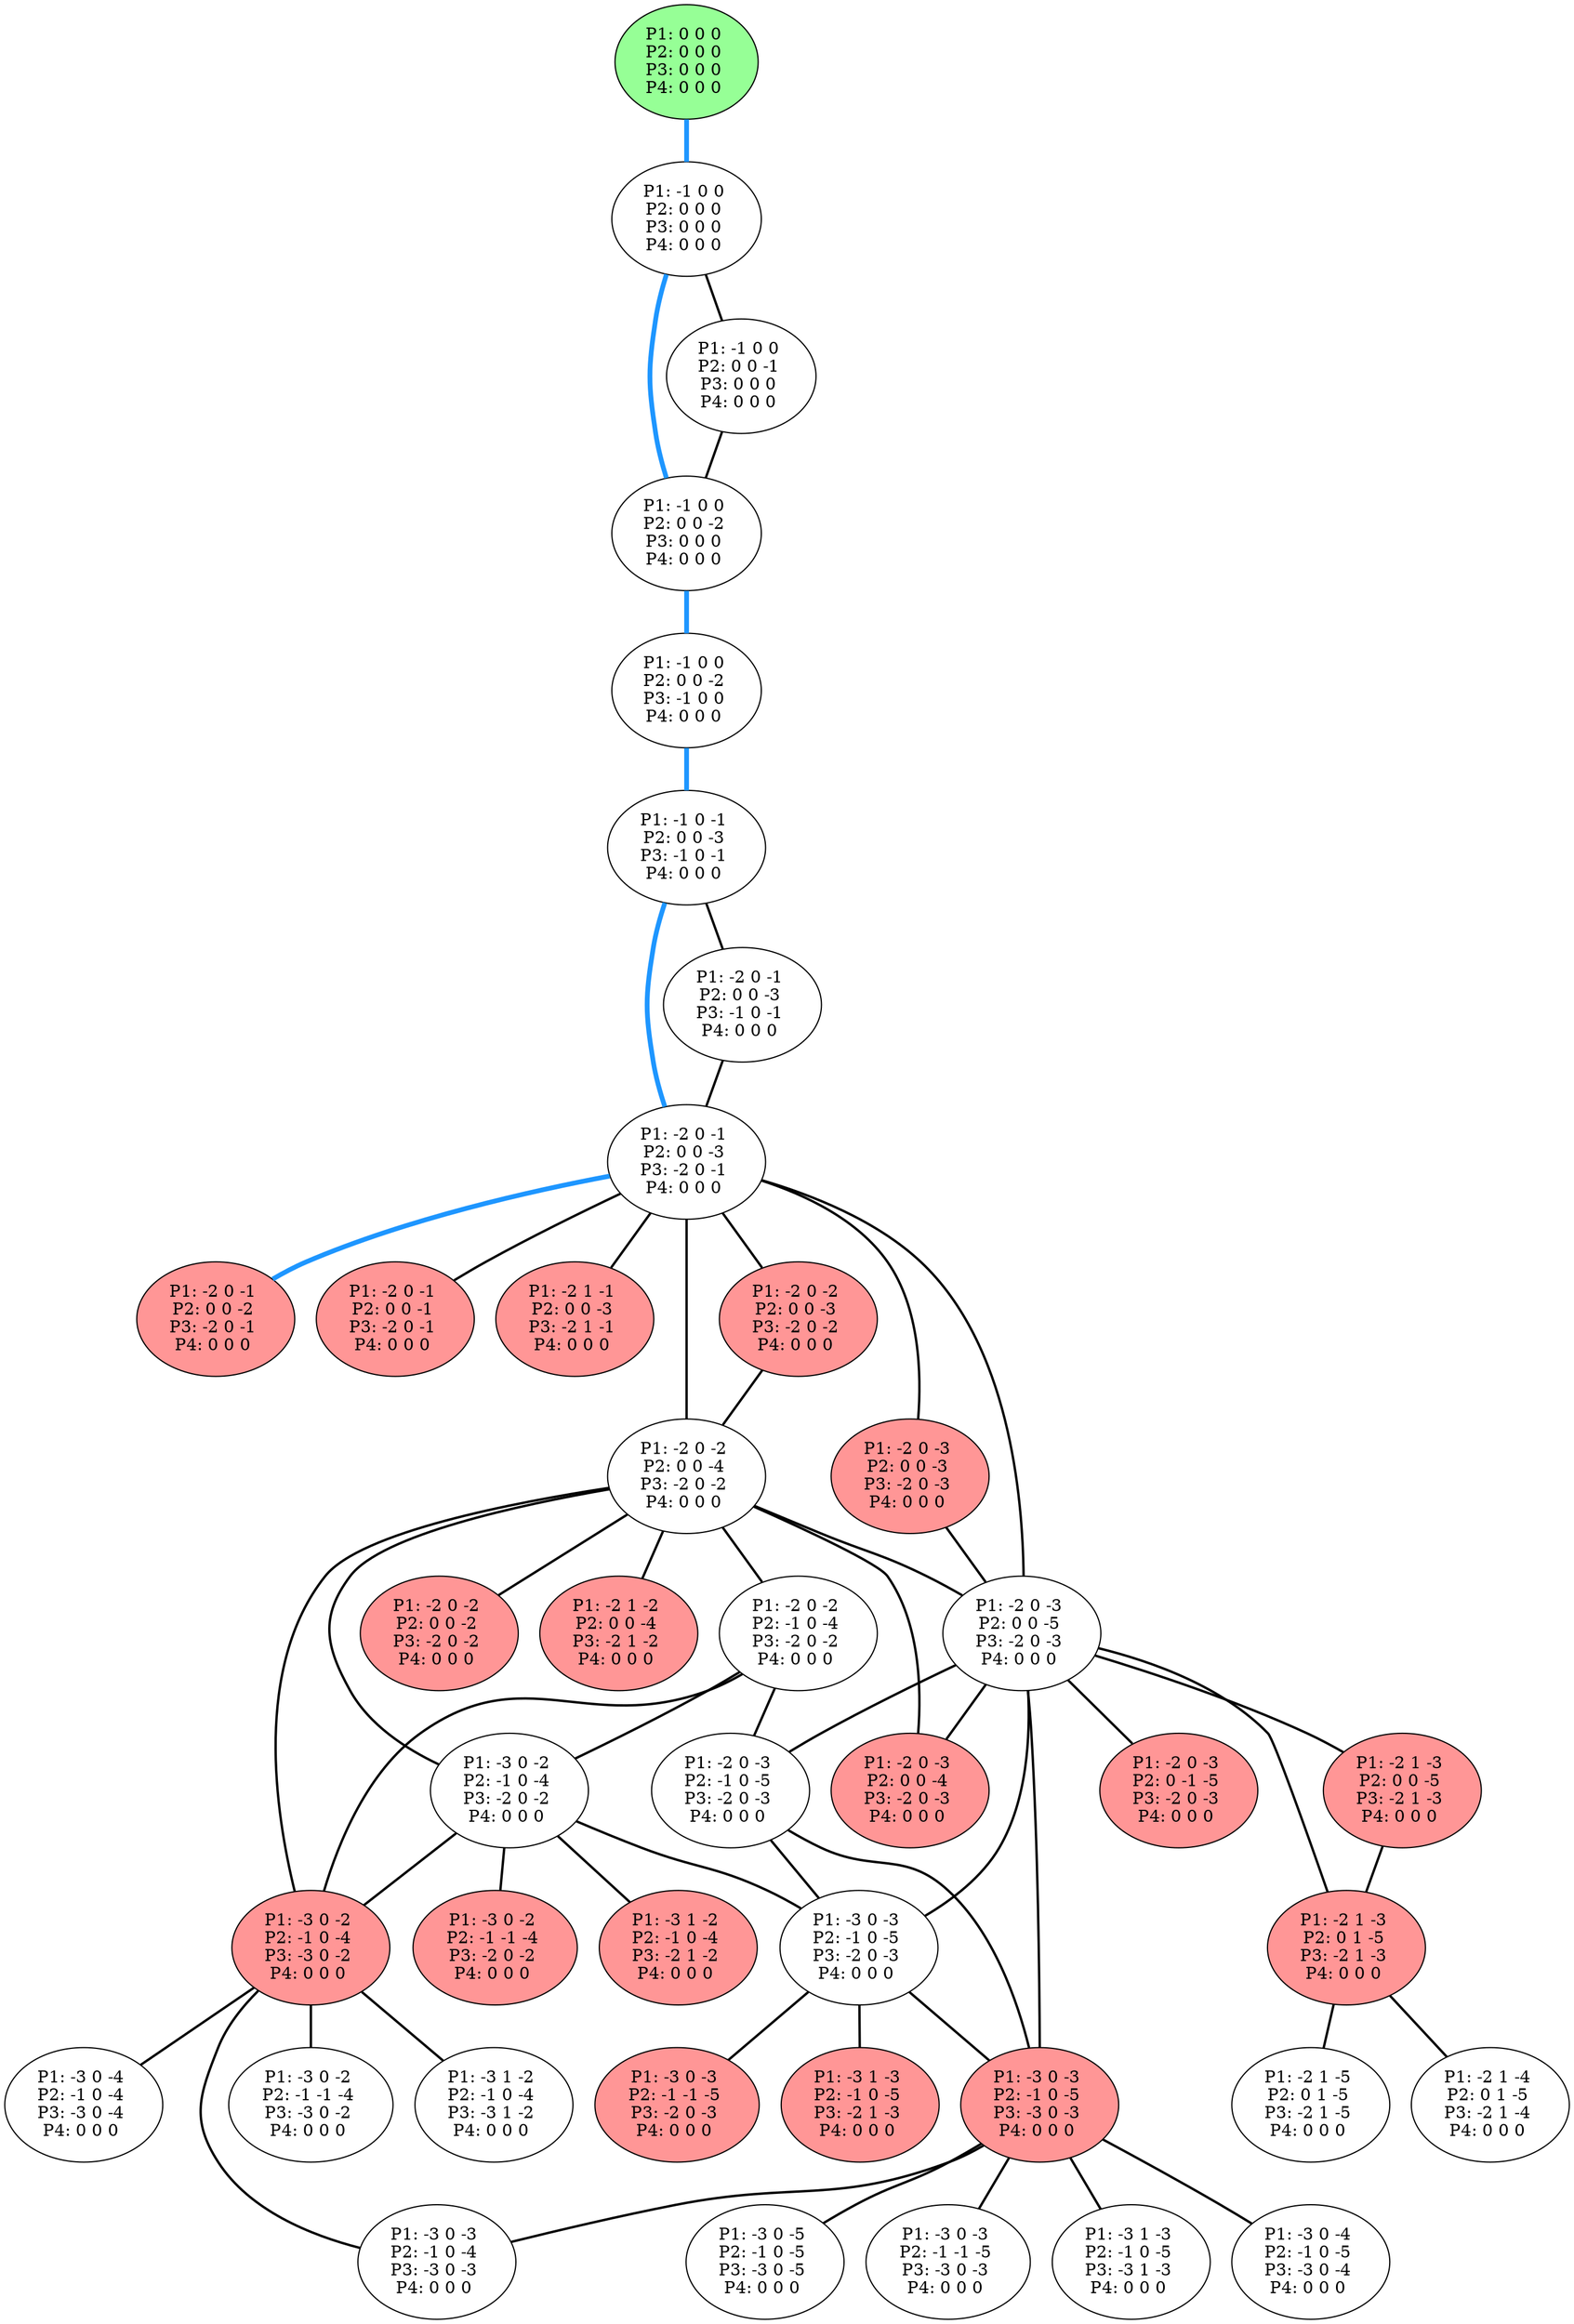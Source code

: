 graph G {
color = "black"
0 [label = "P1: 0 0 0 
P2: 0 0 0 
P3: 0 0 0 
P4: 0 0 0 
",  style="filled", fillcolor = "#96FF96"];
1 [label = "P1: -1 0 0 
P2: 0 0 0 
P3: 0 0 0 
P4: 0 0 0 
"];
2 [label = "P1: -1 0 0 
P2: 0 0 -1 
P3: 0 0 0 
P4: 0 0 0 
"];
3 [label = "P1: -1 0 0 
P2: 0 0 -2 
P3: 0 0 0 
P4: 0 0 0 
"];
4 [label = "P1: -1 0 0 
P2: 0 0 -2 
P3: -1 0 0 
P4: 0 0 0 
"];
5 [label = "P1: -1 0 -1 
P2: 0 0 -3 
P3: -1 0 -1 
P4: 0 0 0 
"];
6 [label = "P1: -2 0 -1 
P2: 0 0 -3 
P3: -1 0 -1 
P4: 0 0 0 
"];
7 [label = "P1: -2 0 -1 
P2: 0 0 -3 
P3: -2 0 -1 
P4: 0 0 0 
"];
8 [label = "P1: -2 0 -1 
P2: 0 0 -2 
P3: -2 0 -1 
P4: 0 0 0 
",  style="filled", fillcolor = "#FF9696"];
9 [label = "P1: -2 0 -1 
P2: 0 0 -1 
P3: -2 0 -1 
P4: 0 0 0 
",  style="filled", fillcolor = "#FF9696"];
10 [label = "P1: -2 1 -1 
P2: 0 0 -3 
P3: -2 1 -1 
P4: 0 0 0 
",  style="filled", fillcolor = "#FF9696"];
11 [label = "P1: -2 0 -2 
P2: 0 0 -3 
P3: -2 0 -2 
P4: 0 0 0 
",  style="filled", fillcolor = "#FF9696"];
12 [label = "P1: -2 0 -3 
P2: 0 0 -3 
P3: -2 0 -3 
P4: 0 0 0 
",  style="filled", fillcolor = "#FF9696"];
13 [label = "P1: -2 0 -2 
P2: 0 0 -4 
P3: -2 0 -2 
P4: 0 0 0 
"];
14 [label = "P1: -2 0 -3 
P2: 0 0 -5 
P3: -2 0 -3 
P4: 0 0 0 
"];
15 [label = "P1: -2 0 -2 
P2: -1 0 -4 
P3: -2 0 -2 
P4: 0 0 0 
"];
16 [label = "P1: -2 0 -2 
P2: 0 0 -2 
P3: -2 0 -2 
P4: 0 0 0 
",  style="filled", fillcolor = "#FF9696"];
17 [label = "P1: -3 0 -2 
P2: -1 0 -4 
P3: -2 0 -2 
P4: 0 0 0 
"];
18 [label = "P1: -2 1 -2 
P2: 0 0 -4 
P3: -2 1 -2 
P4: 0 0 0 
",  style="filled", fillcolor = "#FF9696"];
19 [label = "P1: -2 0 -3 
P2: 0 0 -4 
P3: -2 0 -3 
P4: 0 0 0 
",  style="filled", fillcolor = "#FF9696"];
20 [label = "P1: -3 0 -2 
P2: -1 0 -4 
P3: -3 0 -2 
P4: 0 0 0 
",  style="filled", fillcolor = "#FF9696"];
21 [label = "P1: -2 0 -3 
P2: -1 0 -5 
P3: -2 0 -3 
P4: 0 0 0 
"];
22 [label = "P1: -2 0 -3 
P2: 0 -1 -5 
P3: -2 0 -3 
P4: 0 0 0 
",  style="filled", fillcolor = "#FF9696"];
23 [label = "P1: -3 0 -3 
P2: -1 0 -5 
P3: -2 0 -3 
P4: 0 0 0 
"];
24 [label = "P1: -2 1 -3 
P2: 0 0 -5 
P3: -2 1 -3 
P4: 0 0 0 
",  style="filled", fillcolor = "#FF9696"];
25 [label = "P1: -3 0 -3 
P2: -1 0 -5 
P3: -3 0 -3 
P4: 0 0 0 
",  style="filled", fillcolor = "#FF9696"];
26 [label = "P1: -2 1 -3 
P2: 0 1 -5 
P3: -2 1 -3 
P4: 0 0 0 
",  style="filled", fillcolor = "#FF9696"];
27 [label = "P1: -3 0 -2 
P2: -1 -1 -4 
P3: -2 0 -2 
P4: 0 0 0 
",  style="filled", fillcolor = "#FF9696"];
28 [label = "P1: -3 1 -2 
P2: -1 0 -4 
P3: -2 1 -2 
P4: 0 0 0 
",  style="filled", fillcolor = "#FF9696"];
29 [label = "P1: -3 0 -2 
P2: -1 -1 -4 
P3: -3 0 -2 
P4: 0 0 0 
"];
30 [label = "P1: -3 1 -2 
P2: -1 0 -4 
P3: -3 1 -2 
P4: 0 0 0 
"];
31 [label = "P1: -3 0 -3 
P2: -1 0 -4 
P3: -3 0 -3 
P4: 0 0 0 
"];
32 [label = "P1: -3 0 -4 
P2: -1 0 -4 
P3: -3 0 -4 
P4: 0 0 0 
"];
33 [label = "P1: -3 0 -3 
P2: -1 -1 -5 
P3: -2 0 -3 
P4: 0 0 0 
",  style="filled", fillcolor = "#FF9696"];
34 [label = "P1: -3 1 -3 
P2: -1 0 -5 
P3: -2 1 -3 
P4: 0 0 0 
",  style="filled", fillcolor = "#FF9696"];
35 [label = "P1: -3 0 -3 
P2: -1 -1 -5 
P3: -3 0 -3 
P4: 0 0 0 
"];
36 [label = "P1: -3 1 -3 
P2: -1 0 -5 
P3: -3 1 -3 
P4: 0 0 0 
"];
37 [label = "P1: -3 0 -4 
P2: -1 0 -5 
P3: -3 0 -4 
P4: 0 0 0 
"];
38 [label = "P1: -3 0 -5 
P2: -1 0 -5 
P3: -3 0 -5 
P4: 0 0 0 
"];
39 [label = "P1: -2 1 -4 
P2: 0 1 -5 
P3: -2 1 -4 
P4: 0 0 0 
"];
40 [label = "P1: -2 1 -5 
P2: 0 1 -5 
P3: -2 1 -5 
P4: 0 0 0 
"];
edge [style=bold];
0 -- 1 [color="#1E96FF", penwidth=4.0];

1 -- 2 [color=black];
1 -- 3 [color="#1E96FF", penwidth=4.0];

2 -- 3 [color=black];

3 -- 4 [color="#1E96FF", penwidth=4.0];

4 -- 5 [color="#1E96FF", penwidth=4.0];

5 -- 6 [color=black];
5 -- 7 [color="#1E96FF", penwidth=4.0];

6 -- 7 [color=black];

7 -- 8 [color="#1E96FF", penwidth=4.0];
7 -- 9 [color=black];
7 -- 10 [color=black];
7 -- 11 [color=black];
7 -- 12 [color=black];
7 -- 13 [color=black];
7 -- 14 [color=black];




11 -- 13 [color=black];

12 -- 14 [color=black];

13 -- 15 [color=black];
13 -- 16 [color=black];
13 -- 17 [color=black];
13 -- 18 [color=black];
13 -- 19 [color=black];
13 -- 20 [color=black];
13 -- 14 [color=black];

14 -- 21 [color=black];
14 -- 22 [color=black];
14 -- 19 [color=black];
14 -- 23 [color=black];
14 -- 24 [color=black];
14 -- 25 [color=black];
14 -- 26 [color=black];

15 -- 17 [color=black];
15 -- 20 [color=black];
15 -- 21 [color=black];


17 -- 27 [color=black];
17 -- 20 [color=black];
17 -- 28 [color=black];
17 -- 23 [color=black];



20 -- 29 [color=black];
20 -- 30 [color=black];
20 -- 31 [color=black];
20 -- 32 [color=black];

21 -- 23 [color=black];
21 -- 25 [color=black];


23 -- 33 [color=black];
23 -- 25 [color=black];
23 -- 34 [color=black];

24 -- 26 [color=black];

25 -- 35 [color=black];
25 -- 31 [color=black];
25 -- 36 [color=black];
25 -- 37 [color=black];
25 -- 38 [color=black];

26 -- 39 [color=black];
26 -- 40 [color=black];















}
